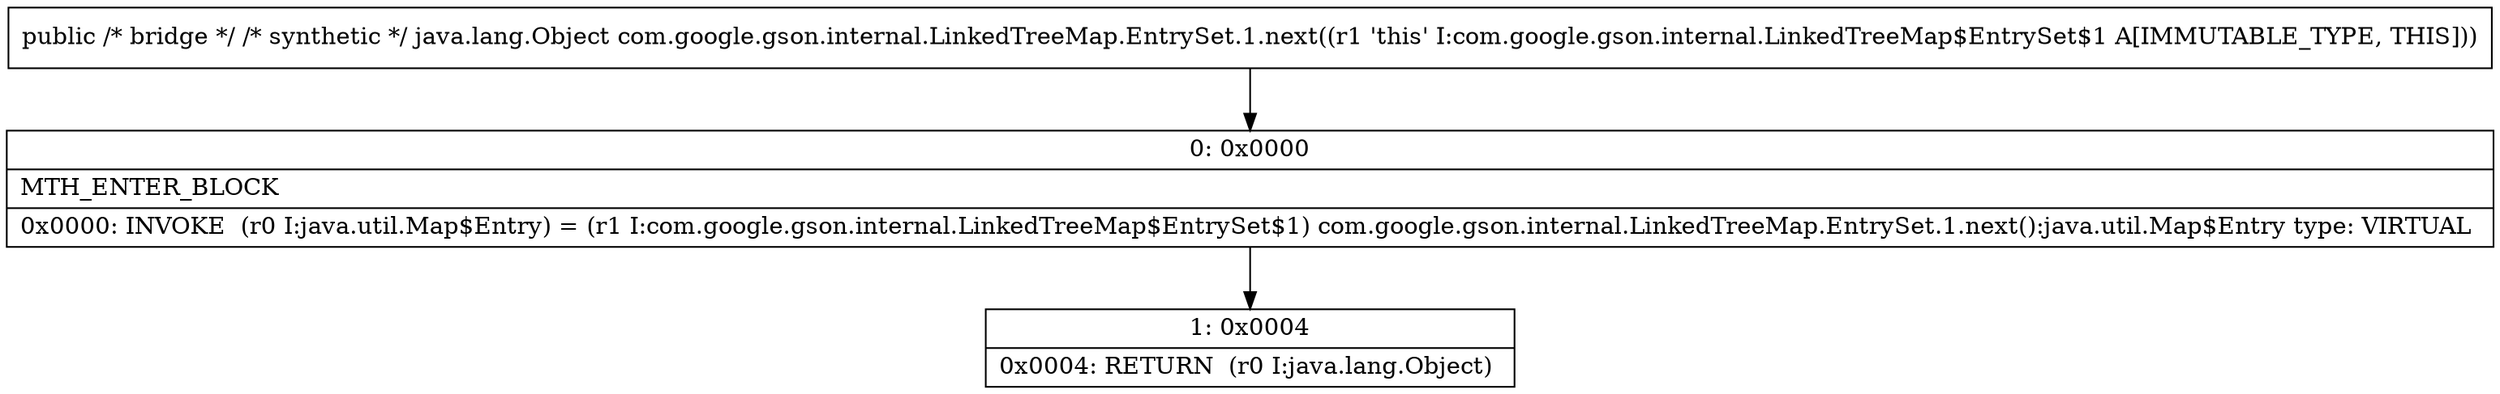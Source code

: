 digraph "CFG forcom.google.gson.internal.LinkedTreeMap.EntrySet.1.next()Ljava\/lang\/Object;" {
Node_0 [shape=record,label="{0\:\ 0x0000|MTH_ENTER_BLOCK\l|0x0000: INVOKE  (r0 I:java.util.Map$Entry) = (r1 I:com.google.gson.internal.LinkedTreeMap$EntrySet$1) com.google.gson.internal.LinkedTreeMap.EntrySet.1.next():java.util.Map$Entry type: VIRTUAL \l}"];
Node_1 [shape=record,label="{1\:\ 0x0004|0x0004: RETURN  (r0 I:java.lang.Object) \l}"];
MethodNode[shape=record,label="{public \/* bridge *\/ \/* synthetic *\/ java.lang.Object com.google.gson.internal.LinkedTreeMap.EntrySet.1.next((r1 'this' I:com.google.gson.internal.LinkedTreeMap$EntrySet$1 A[IMMUTABLE_TYPE, THIS])) }"];
MethodNode -> Node_0;
Node_0 -> Node_1;
}

